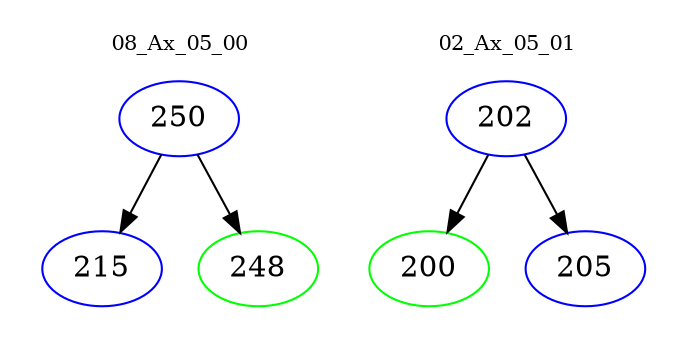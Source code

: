 digraph{
subgraph cluster_0 {
color = white
label = "08_Ax_05_00";
fontsize=10;
T0_250 [label="250", color="blue"]
T0_250 -> T0_215 [color="black"]
T0_215 [label="215", color="blue"]
T0_250 -> T0_248 [color="black"]
T0_248 [label="248", color="green"]
}
subgraph cluster_1 {
color = white
label = "02_Ax_05_01";
fontsize=10;
T1_202 [label="202", color="blue"]
T1_202 -> T1_200 [color="black"]
T1_200 [label="200", color="green"]
T1_202 -> T1_205 [color="black"]
T1_205 [label="205", color="blue"]
}
}
